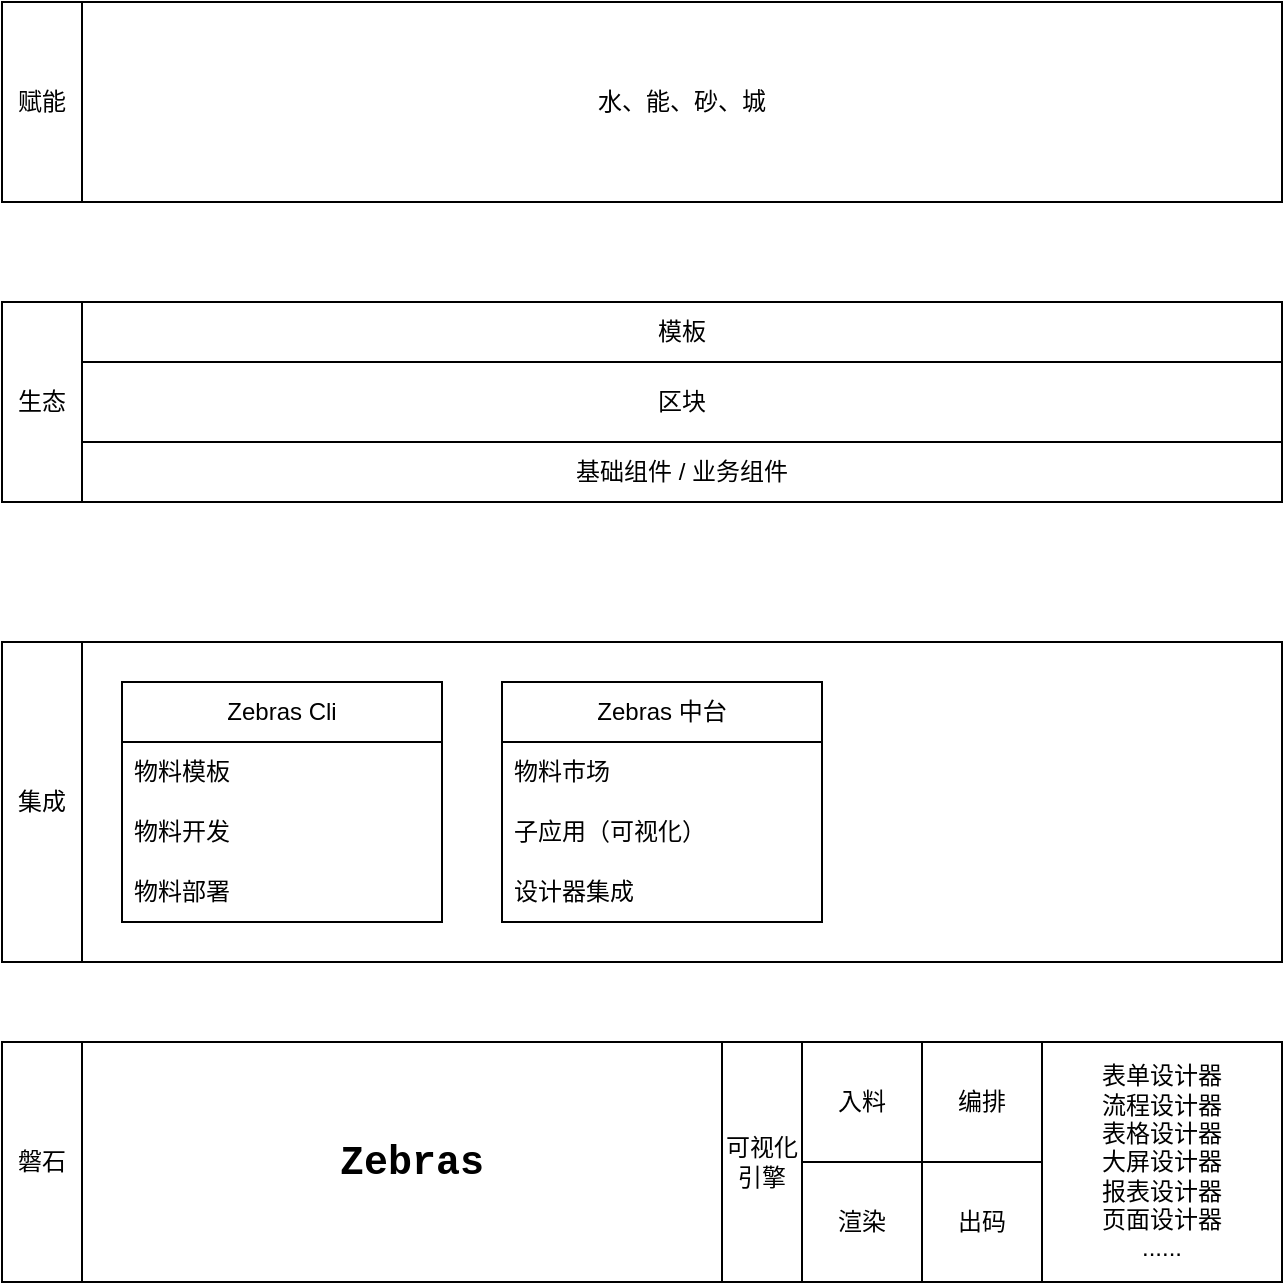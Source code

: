 <mxfile version="23.1.1" type="github">
  <diagram name="第 1 页" id="FYaY93_kECnBv3qDTOOK">
    <mxGraphModel dx="1434" dy="790" grid="1" gridSize="10" guides="1" tooltips="1" connect="1" arrows="1" fold="1" page="1" pageScale="1" pageWidth="827" pageHeight="1169" math="0" shadow="0">
      <root>
        <mxCell id="0" />
        <mxCell id="1" parent="0" />
        <mxCell id="-Rb-8ywxMS3bpJXiGhbe-6" value="" style="rounded=0;whiteSpace=wrap;html=1;" parent="1" vertex="1">
          <mxGeometry x="160" y="680" width="600" height="120" as="geometry" />
        </mxCell>
        <mxCell id="-Rb-8ywxMS3bpJXiGhbe-7" value="磐石" style="rounded=0;whiteSpace=wrap;html=1;" parent="1" vertex="1">
          <mxGeometry x="120" y="680" width="40" height="120" as="geometry" />
        </mxCell>
        <mxCell id="-Rb-8ywxMS3bpJXiGhbe-8" value="" style="rounded=0;whiteSpace=wrap;html=1;" parent="1" vertex="1">
          <mxGeometry x="160" y="480" width="600" height="160" as="geometry" />
        </mxCell>
        <mxCell id="-Rb-8ywxMS3bpJXiGhbe-9" value="集成" style="rounded=0;whiteSpace=wrap;html=1;" parent="1" vertex="1">
          <mxGeometry x="120" y="480" width="40" height="160" as="geometry" />
        </mxCell>
        <mxCell id="-Rb-8ywxMS3bpJXiGhbe-11" value="" style="rounded=0;whiteSpace=wrap;html=1;" parent="1" vertex="1">
          <mxGeometry x="160" y="310" width="600" height="100" as="geometry" />
        </mxCell>
        <mxCell id="-Rb-8ywxMS3bpJXiGhbe-12" value="生态" style="rounded=0;whiteSpace=wrap;html=1;" parent="1" vertex="1">
          <mxGeometry x="120" y="310" width="40" height="100" as="geometry" />
        </mxCell>
        <mxCell id="-Rb-8ywxMS3bpJXiGhbe-13" value="水、能、砂、城" style="rounded=0;whiteSpace=wrap;html=1;" parent="1" vertex="1">
          <mxGeometry x="160" y="160" width="600" height="100" as="geometry" />
        </mxCell>
        <mxCell id="-Rb-8ywxMS3bpJXiGhbe-14" value="赋能" style="rounded=0;whiteSpace=wrap;html=1;" parent="1" vertex="1">
          <mxGeometry x="120" y="160" width="40" height="100" as="geometry" />
        </mxCell>
        <mxCell id="-Rb-8ywxMS3bpJXiGhbe-15" value="" style="rounded=0;whiteSpace=wrap;html=1;fillColor=#B3B3B3;" parent="1" vertex="1">
          <mxGeometry x="520" y="680" width="240" height="120" as="geometry" />
        </mxCell>
        <mxCell id="-Rb-8ywxMS3bpJXiGhbe-17" value="Zebras" style="text;html=1;align=center;verticalAlign=middle;whiteSpace=wrap;rounded=0;fontStyle=1;fontSize=20;fontFamily=Courier New;" parent="1" vertex="1">
          <mxGeometry x="270" y="722.5" width="110" height="35" as="geometry" />
        </mxCell>
        <mxCell id="-Rb-8ywxMS3bpJXiGhbe-23" value="编排" style="rounded=0;whiteSpace=wrap;html=1;" parent="1" vertex="1">
          <mxGeometry x="580" y="680" width="60" height="60" as="geometry" />
        </mxCell>
        <mxCell id="-Rb-8ywxMS3bpJXiGhbe-24" value="出码" style="rounded=0;whiteSpace=wrap;html=1;" parent="1" vertex="1">
          <mxGeometry x="580" y="740" width="60" height="60" as="geometry" />
        </mxCell>
        <mxCell id="-Rb-8ywxMS3bpJXiGhbe-25" value="入料" style="rounded=0;whiteSpace=wrap;html=1;" parent="1" vertex="1">
          <mxGeometry x="520" y="680" width="60" height="60" as="geometry" />
        </mxCell>
        <mxCell id="-Rb-8ywxMS3bpJXiGhbe-26" value="渲染" style="rounded=0;whiteSpace=wrap;html=1;" parent="1" vertex="1">
          <mxGeometry x="520" y="740" width="60" height="60" as="geometry" />
        </mxCell>
        <mxCell id="-Rb-8ywxMS3bpJXiGhbe-27" value="可视化引擎" style="rounded=0;whiteSpace=wrap;html=1;" parent="1" vertex="1">
          <mxGeometry x="480" y="680" width="40" height="120" as="geometry" />
        </mxCell>
        <mxCell id="-Rb-8ywxMS3bpJXiGhbe-29" value="表单设计器&lt;br&gt;流程设计器&lt;br&gt;表格设计器&lt;br&gt;大屏设计器&lt;br&gt;报表设计器&lt;br&gt;页面设计器&lt;br&gt;......" style="rounded=0;whiteSpace=wrap;html=1;" parent="1" vertex="1">
          <mxGeometry x="640" y="680" width="120" height="120" as="geometry" />
        </mxCell>
        <mxCell id="-Rb-8ywxMS3bpJXiGhbe-30" value="Zebras Cli" style="swimlane;fontStyle=0;childLayout=stackLayout;horizontal=1;startSize=30;horizontalStack=0;resizeParent=1;resizeParentMax=0;resizeLast=0;collapsible=1;marginBottom=0;whiteSpace=wrap;html=1;" parent="1" vertex="1">
          <mxGeometry x="180" y="500" width="160" height="120" as="geometry">
            <mxRectangle x="160" y="570" width="60" height="30" as="alternateBounds" />
          </mxGeometry>
        </mxCell>
        <mxCell id="-Rb-8ywxMS3bpJXiGhbe-31" value="物料模板" style="text;strokeColor=none;fillColor=none;align=left;verticalAlign=middle;spacingLeft=4;spacingRight=4;overflow=hidden;points=[[0,0.5],[1,0.5]];portConstraint=eastwest;rotatable=0;whiteSpace=wrap;html=1;" parent="-Rb-8ywxMS3bpJXiGhbe-30" vertex="1">
          <mxGeometry y="30" width="160" height="30" as="geometry" />
        </mxCell>
        <mxCell id="-Rb-8ywxMS3bpJXiGhbe-32" value="物料开发" style="text;strokeColor=none;fillColor=none;align=left;verticalAlign=middle;spacingLeft=4;spacingRight=4;overflow=hidden;points=[[0,0.5],[1,0.5]];portConstraint=eastwest;rotatable=0;whiteSpace=wrap;html=1;" parent="-Rb-8ywxMS3bpJXiGhbe-30" vertex="1">
          <mxGeometry y="60" width="160" height="30" as="geometry" />
        </mxCell>
        <mxCell id="-Rb-8ywxMS3bpJXiGhbe-33" value="物料部署" style="text;strokeColor=none;fillColor=none;align=left;verticalAlign=middle;spacingLeft=4;spacingRight=4;overflow=hidden;points=[[0,0.5],[1,0.5]];portConstraint=eastwest;rotatable=0;whiteSpace=wrap;html=1;" parent="-Rb-8ywxMS3bpJXiGhbe-30" vertex="1">
          <mxGeometry y="90" width="160" height="30" as="geometry" />
        </mxCell>
        <mxCell id="-Rb-8ywxMS3bpJXiGhbe-34" value="Zebras 中台" style="swimlane;fontStyle=0;childLayout=stackLayout;horizontal=1;startSize=30;horizontalStack=0;resizeParent=1;resizeParentMax=0;resizeLast=0;collapsible=1;marginBottom=0;whiteSpace=wrap;html=1;" parent="1" vertex="1">
          <mxGeometry x="370" y="500" width="160" height="120" as="geometry">
            <mxRectangle x="160" y="570" width="60" height="30" as="alternateBounds" />
          </mxGeometry>
        </mxCell>
        <mxCell id="-Rb-8ywxMS3bpJXiGhbe-35" value="物料市场" style="text;strokeColor=none;fillColor=none;align=left;verticalAlign=middle;spacingLeft=4;spacingRight=4;overflow=hidden;points=[[0,0.5],[1,0.5]];portConstraint=eastwest;rotatable=0;whiteSpace=wrap;html=1;" parent="-Rb-8ywxMS3bpJXiGhbe-34" vertex="1">
          <mxGeometry y="30" width="160" height="30" as="geometry" />
        </mxCell>
        <mxCell id="-Rb-8ywxMS3bpJXiGhbe-36" value="子应用（可视化）" style="text;strokeColor=none;fillColor=none;align=left;verticalAlign=middle;spacingLeft=4;spacingRight=4;overflow=hidden;points=[[0,0.5],[1,0.5]];portConstraint=eastwest;rotatable=0;whiteSpace=wrap;html=1;" parent="-Rb-8ywxMS3bpJXiGhbe-34" vertex="1">
          <mxGeometry y="60" width="160" height="30" as="geometry" />
        </mxCell>
        <mxCell id="-Rb-8ywxMS3bpJXiGhbe-37" value="设计器集成" style="text;strokeColor=none;fillColor=none;align=left;verticalAlign=middle;spacingLeft=4;spacingRight=4;overflow=hidden;points=[[0,0.5],[1,0.5]];portConstraint=eastwest;rotatable=0;whiteSpace=wrap;html=1;" parent="-Rb-8ywxMS3bpJXiGhbe-34" vertex="1">
          <mxGeometry y="90" width="160" height="30" as="geometry" />
        </mxCell>
        <mxCell id="-Rb-8ywxMS3bpJXiGhbe-42" value="模板" style="rounded=0;whiteSpace=wrap;html=1;" parent="1" vertex="1">
          <mxGeometry x="160" y="310" width="600" height="30" as="geometry" />
        </mxCell>
        <mxCell id="-Rb-8ywxMS3bpJXiGhbe-43" value="区块" style="rounded=0;whiteSpace=wrap;html=1;" parent="1" vertex="1">
          <mxGeometry x="160" y="340" width="600" height="40" as="geometry" />
        </mxCell>
        <mxCell id="-Rb-8ywxMS3bpJXiGhbe-44" value="基础组件 / 业务组件" style="rounded=0;whiteSpace=wrap;html=1;" parent="1" vertex="1">
          <mxGeometry x="160" y="380" width="600" height="30" as="geometry" />
        </mxCell>
      </root>
    </mxGraphModel>
  </diagram>
</mxfile>

